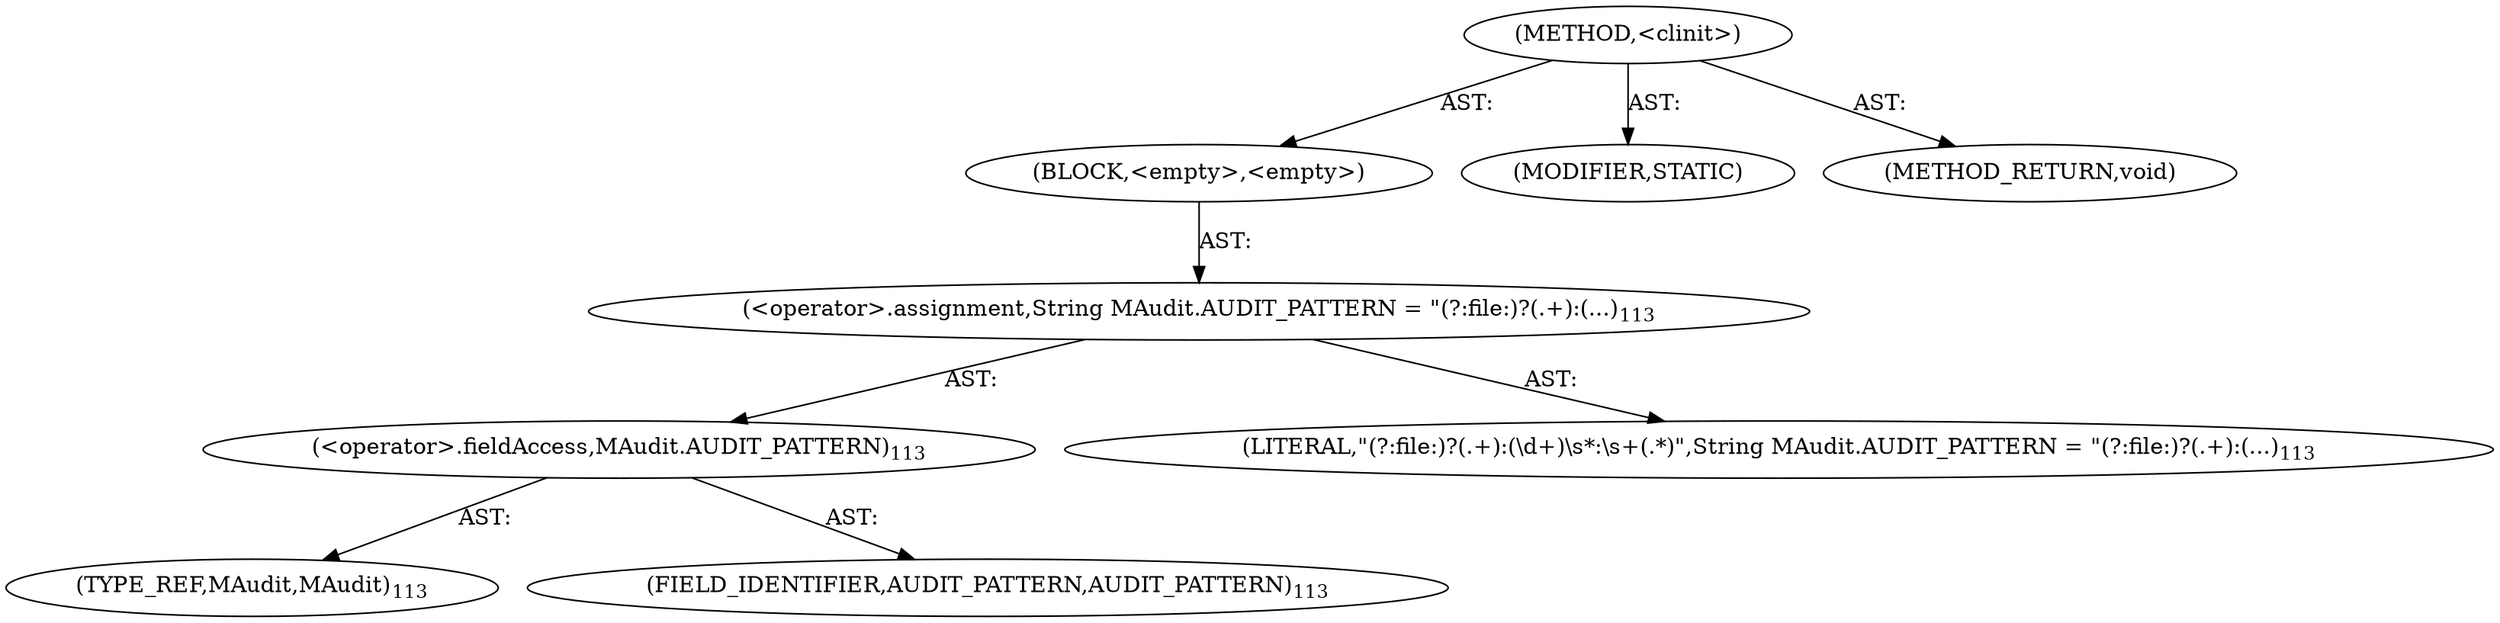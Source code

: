 digraph "&lt;clinit&gt;" {  
"111669149712" [label = <(METHOD,&lt;clinit&gt;)> ]
"25769803819" [label = <(BLOCK,&lt;empty&gt;,&lt;empty&gt;)> ]
"30064771227" [label = <(&lt;operator&gt;.assignment,String MAudit.AUDIT_PATTERN = &quot;(?:file:)?(.+):(...)<SUB>113</SUB>> ]
"30064771228" [label = <(&lt;operator&gt;.fieldAccess,MAudit.AUDIT_PATTERN)<SUB>113</SUB>> ]
"180388626433" [label = <(TYPE_REF,MAudit,MAudit)<SUB>113</SUB>> ]
"55834574896" [label = <(FIELD_IDENTIFIER,AUDIT_PATTERN,AUDIT_PATTERN)<SUB>113</SUB>> ]
"90194313257" [label = <(LITERAL,&quot;(?:file:)?(.+):(\\d+)\\s*:\\s+(.*)&quot;,String MAudit.AUDIT_PATTERN = &quot;(?:file:)?(.+):(...)<SUB>113</SUB>> ]
"133143986220" [label = <(MODIFIER,STATIC)> ]
"128849018896" [label = <(METHOD_RETURN,void)> ]
  "111669149712" -> "25769803819"  [ label = "AST: "] 
  "111669149712" -> "133143986220"  [ label = "AST: "] 
  "111669149712" -> "128849018896"  [ label = "AST: "] 
  "25769803819" -> "30064771227"  [ label = "AST: "] 
  "30064771227" -> "30064771228"  [ label = "AST: "] 
  "30064771227" -> "90194313257"  [ label = "AST: "] 
  "30064771228" -> "180388626433"  [ label = "AST: "] 
  "30064771228" -> "55834574896"  [ label = "AST: "] 
}
